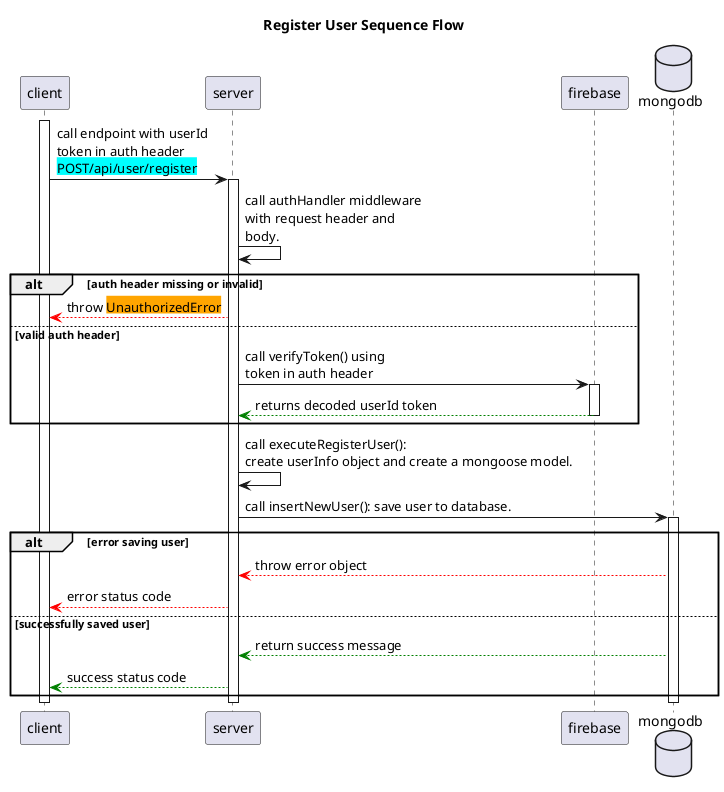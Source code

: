 @startuml

participant client
participant server
participant firebase
database mongodb

title "Register User Sequence Flow"

activate client
    client -> server : call endpoint with userId\ntoken in auth header\n<back:cyan>POST/api/user/register
    activate server
        server -> server: call authHandler middleware \nwith request header and\nbody.
        alt auth header missing or invalid
            server -[#red]-> client: throw <back:orange>UnauthorizedError
        else valid auth header
            server -> firebase: call verifyToken() using\ntoken in auth header
            activate firebase
                firebase -[#green]-> server: returns decoded userId token
            deactivate firebase
        end

        server -> server: call executeRegisterUser(): \ncreate userInfo object and create a mongoose model.
        server -> mongodb: call insertNewUser(): save user to database.
        activate mongodb
            alt error saving user
                mongodb -[#red]-> server: throw error object
                server -[#red]-> client: error status code
            else successfully saved user
                mongodb -[#green]-> server: return success message
                server -[#green]-> client: success status code
            end
        deactivate mongodb
    deactivate server
deactivate client

@enduml
